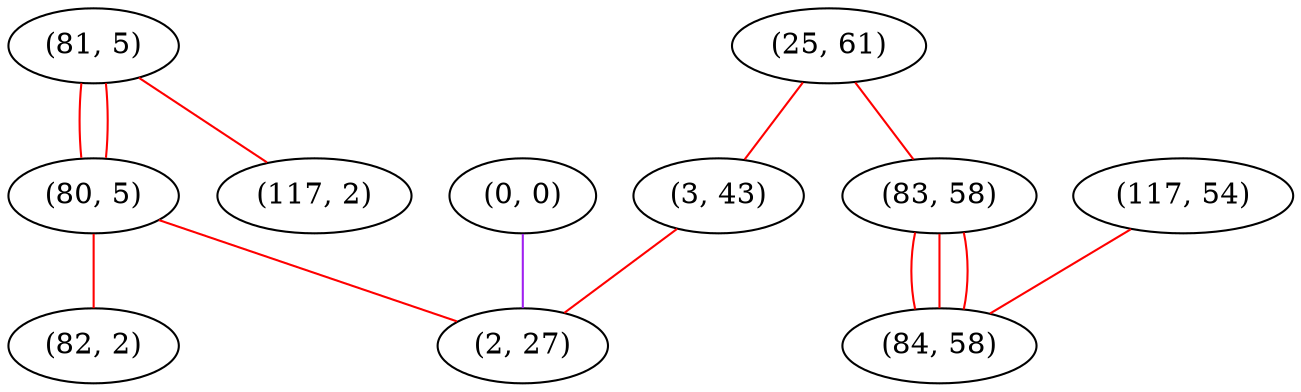 graph "" {
"(81, 5)";
"(25, 61)";
"(0, 0)";
"(80, 5)";
"(82, 2)";
"(117, 54)";
"(83, 58)";
"(117, 2)";
"(3, 43)";
"(84, 58)";
"(2, 27)";
"(81, 5)" -- "(117, 2)"  [color=red, key=0, weight=1];
"(81, 5)" -- "(80, 5)"  [color=red, key=0, weight=1];
"(81, 5)" -- "(80, 5)"  [color=red, key=1, weight=1];
"(25, 61)" -- "(83, 58)"  [color=red, key=0, weight=1];
"(25, 61)" -- "(3, 43)"  [color=red, key=0, weight=1];
"(0, 0)" -- "(2, 27)"  [color=purple, key=0, weight=4];
"(80, 5)" -- "(2, 27)"  [color=red, key=0, weight=1];
"(80, 5)" -- "(82, 2)"  [color=red, key=0, weight=1];
"(117, 54)" -- "(84, 58)"  [color=red, key=0, weight=1];
"(83, 58)" -- "(84, 58)"  [color=red, key=0, weight=1];
"(83, 58)" -- "(84, 58)"  [color=red, key=1, weight=1];
"(83, 58)" -- "(84, 58)"  [color=red, key=2, weight=1];
"(3, 43)" -- "(2, 27)"  [color=red, key=0, weight=1];
}

